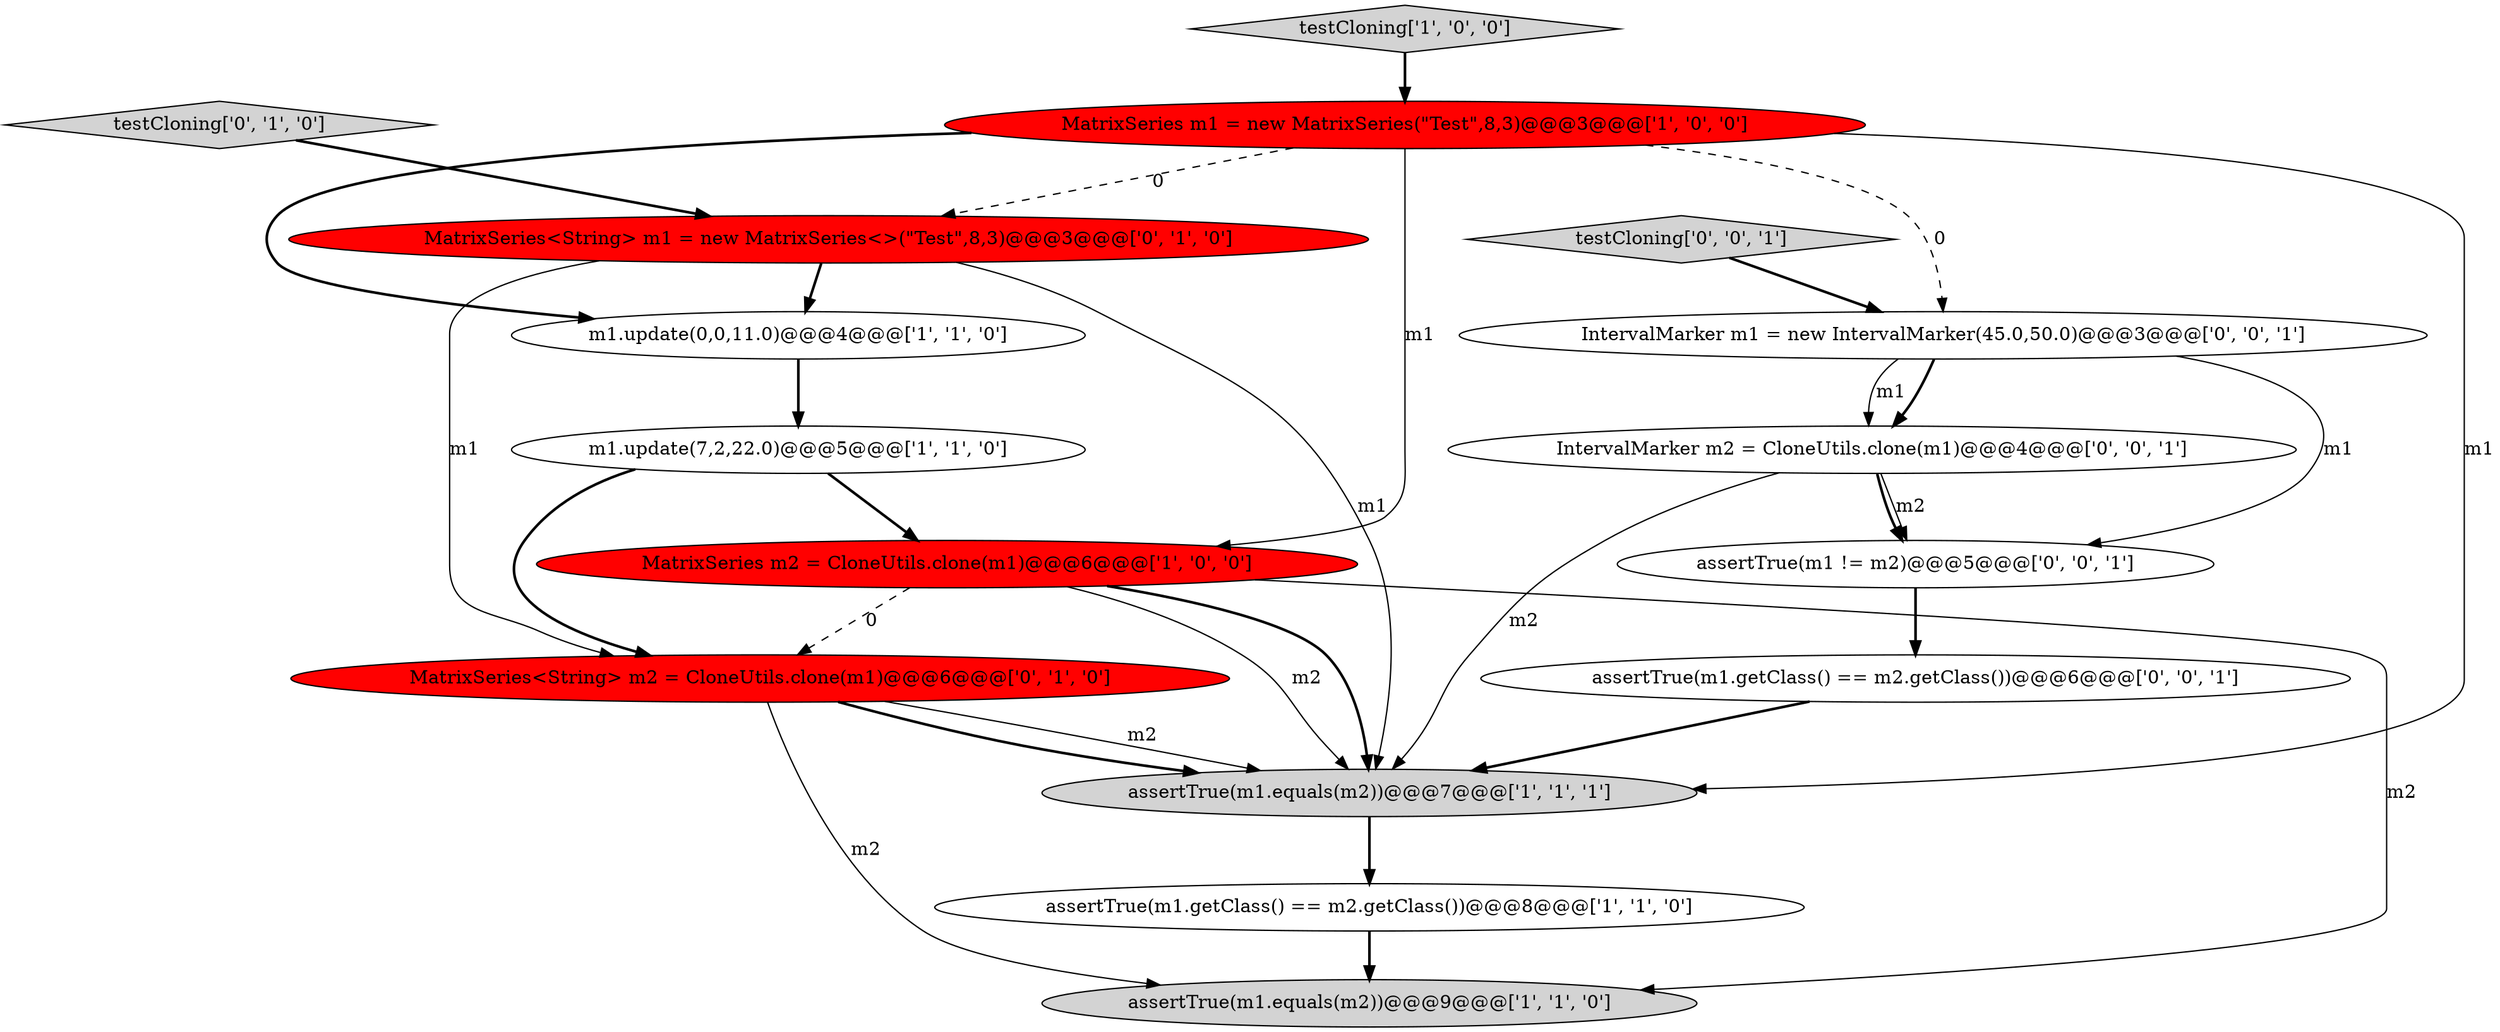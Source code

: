 digraph {
0 [style = filled, label = "testCloning['1', '0', '0']", fillcolor = lightgray, shape = diamond image = "AAA0AAABBB1BBB"];
2 [style = filled, label = "MatrixSeries m1 = new MatrixSeries(\"Test\",8,3)@@@3@@@['1', '0', '0']", fillcolor = red, shape = ellipse image = "AAA1AAABBB1BBB"];
12 [style = filled, label = "IntervalMarker m2 = CloneUtils.clone(m1)@@@4@@@['0', '0', '1']", fillcolor = white, shape = ellipse image = "AAA0AAABBB3BBB"];
3 [style = filled, label = "assertTrue(m1.equals(m2))@@@7@@@['1', '1', '1']", fillcolor = lightgray, shape = ellipse image = "AAA0AAABBB1BBB"];
8 [style = filled, label = "testCloning['0', '1', '0']", fillcolor = lightgray, shape = diamond image = "AAA0AAABBB2BBB"];
4 [style = filled, label = "assertTrue(m1.equals(m2))@@@9@@@['1', '1', '0']", fillcolor = lightgray, shape = ellipse image = "AAA0AAABBB1BBB"];
7 [style = filled, label = "MatrixSeries m2 = CloneUtils.clone(m1)@@@6@@@['1', '0', '0']", fillcolor = red, shape = ellipse image = "AAA1AAABBB1BBB"];
6 [style = filled, label = "m1.update(7,2,22.0)@@@5@@@['1', '1', '0']", fillcolor = white, shape = ellipse image = "AAA0AAABBB1BBB"];
1 [style = filled, label = "assertTrue(m1.getClass() == m2.getClass())@@@8@@@['1', '1', '0']", fillcolor = white, shape = ellipse image = "AAA0AAABBB1BBB"];
10 [style = filled, label = "MatrixSeries<String> m1 = new MatrixSeries<>(\"Test\",8,3)@@@3@@@['0', '1', '0']", fillcolor = red, shape = ellipse image = "AAA1AAABBB2BBB"];
14 [style = filled, label = "IntervalMarker m1 = new IntervalMarker(45.0,50.0)@@@3@@@['0', '0', '1']", fillcolor = white, shape = ellipse image = "AAA0AAABBB3BBB"];
11 [style = filled, label = "assertTrue(m1 != m2)@@@5@@@['0', '0', '1']", fillcolor = white, shape = ellipse image = "AAA0AAABBB3BBB"];
15 [style = filled, label = "testCloning['0', '0', '1']", fillcolor = lightgray, shape = diamond image = "AAA0AAABBB3BBB"];
9 [style = filled, label = "MatrixSeries<String> m2 = CloneUtils.clone(m1)@@@6@@@['0', '1', '0']", fillcolor = red, shape = ellipse image = "AAA1AAABBB2BBB"];
5 [style = filled, label = "m1.update(0,0,11.0)@@@4@@@['1', '1', '0']", fillcolor = white, shape = ellipse image = "AAA0AAABBB1BBB"];
13 [style = filled, label = "assertTrue(m1.getClass() == m2.getClass())@@@6@@@['0', '0', '1']", fillcolor = white, shape = ellipse image = "AAA0AAABBB3BBB"];
7->3 [style = solid, label="m2"];
8->10 [style = bold, label=""];
1->4 [style = bold, label=""];
3->1 [style = bold, label=""];
15->14 [style = bold, label=""];
2->7 [style = solid, label="m1"];
2->3 [style = solid, label="m1"];
0->2 [style = bold, label=""];
12->11 [style = bold, label=""];
10->3 [style = solid, label="m1"];
12->3 [style = solid, label="m2"];
7->3 [style = bold, label=""];
2->10 [style = dashed, label="0"];
14->11 [style = solid, label="m1"];
10->9 [style = solid, label="m1"];
9->4 [style = solid, label="m2"];
10->5 [style = bold, label=""];
5->6 [style = bold, label=""];
13->3 [style = bold, label=""];
2->14 [style = dashed, label="0"];
7->4 [style = solid, label="m2"];
9->3 [style = solid, label="m2"];
7->9 [style = dashed, label="0"];
14->12 [style = bold, label=""];
11->13 [style = bold, label=""];
14->12 [style = solid, label="m1"];
9->3 [style = bold, label=""];
6->9 [style = bold, label=""];
6->7 [style = bold, label=""];
12->11 [style = solid, label="m2"];
2->5 [style = bold, label=""];
}
